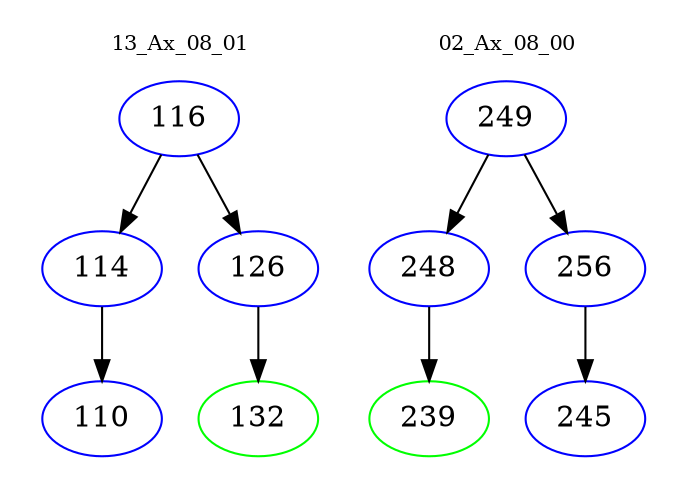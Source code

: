 digraph{
subgraph cluster_0 {
color = white
label = "13_Ax_08_01";
fontsize=10;
T0_116 [label="116", color="blue"]
T0_116 -> T0_114 [color="black"]
T0_114 [label="114", color="blue"]
T0_114 -> T0_110 [color="black"]
T0_110 [label="110", color="blue"]
T0_116 -> T0_126 [color="black"]
T0_126 [label="126", color="blue"]
T0_126 -> T0_132 [color="black"]
T0_132 [label="132", color="green"]
}
subgraph cluster_1 {
color = white
label = "02_Ax_08_00";
fontsize=10;
T1_249 [label="249", color="blue"]
T1_249 -> T1_248 [color="black"]
T1_248 [label="248", color="blue"]
T1_248 -> T1_239 [color="black"]
T1_239 [label="239", color="green"]
T1_249 -> T1_256 [color="black"]
T1_256 [label="256", color="blue"]
T1_256 -> T1_245 [color="black"]
T1_245 [label="245", color="blue"]
}
}
